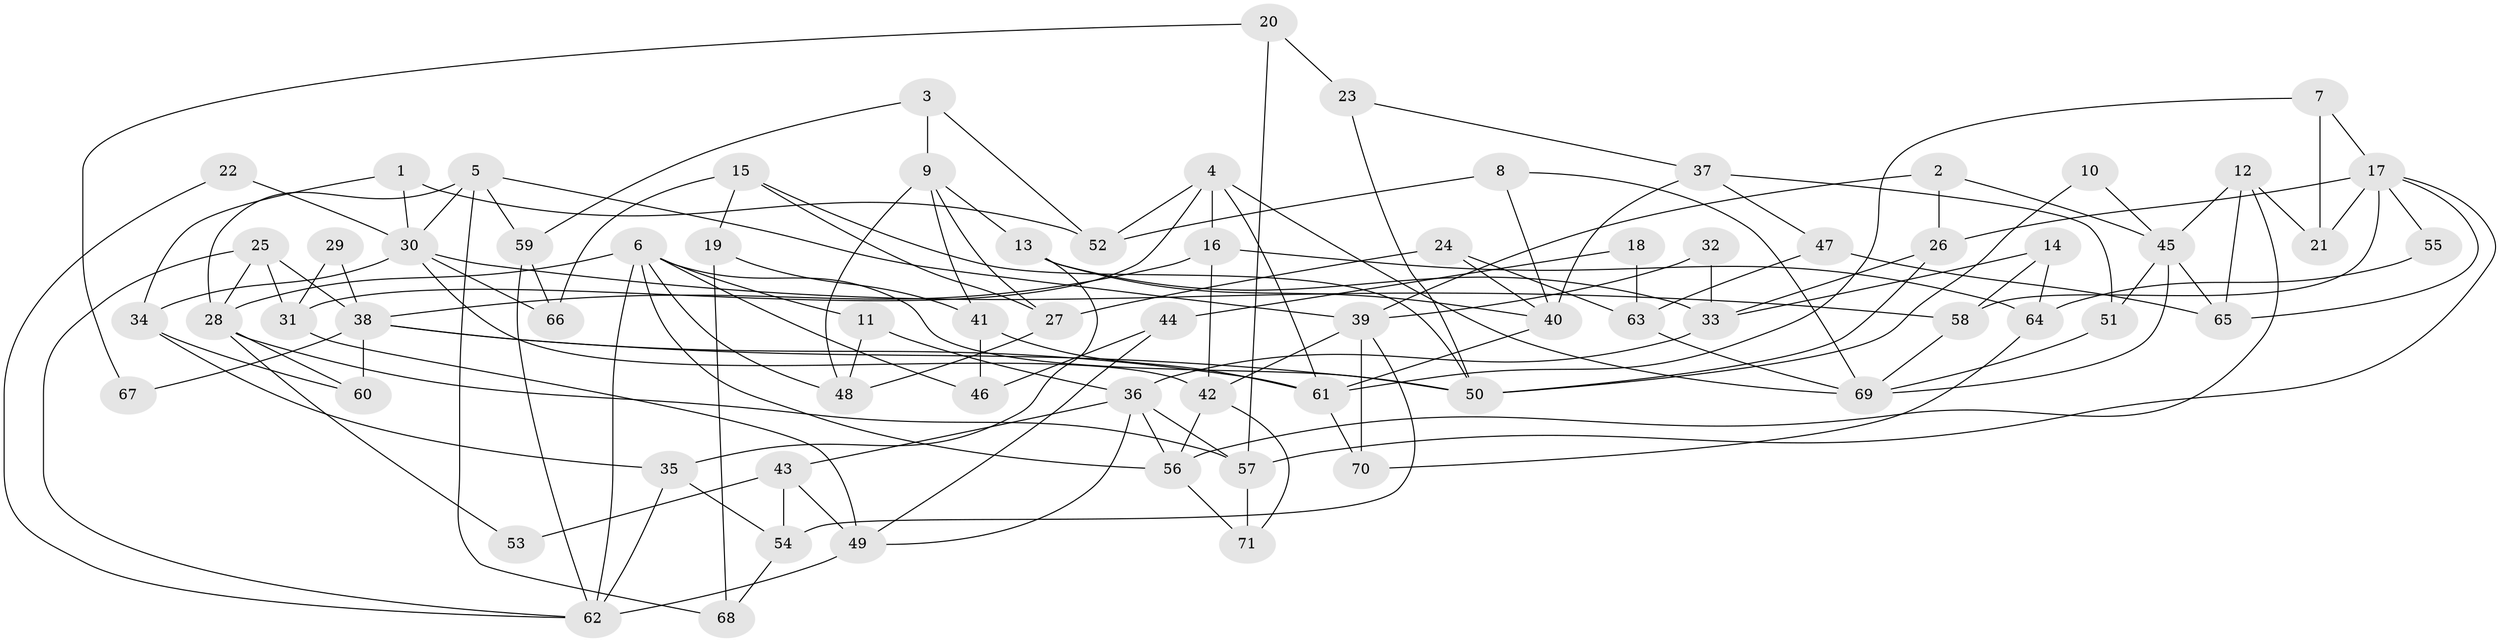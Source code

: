 // Generated by graph-tools (version 1.1) at 2025/36/03/09/25 02:36:01]
// undirected, 71 vertices, 142 edges
graph export_dot {
graph [start="1"]
  node [color=gray90,style=filled];
  1;
  2;
  3;
  4;
  5;
  6;
  7;
  8;
  9;
  10;
  11;
  12;
  13;
  14;
  15;
  16;
  17;
  18;
  19;
  20;
  21;
  22;
  23;
  24;
  25;
  26;
  27;
  28;
  29;
  30;
  31;
  32;
  33;
  34;
  35;
  36;
  37;
  38;
  39;
  40;
  41;
  42;
  43;
  44;
  45;
  46;
  47;
  48;
  49;
  50;
  51;
  52;
  53;
  54;
  55;
  56;
  57;
  58;
  59;
  60;
  61;
  62;
  63;
  64;
  65;
  66;
  67;
  68;
  69;
  70;
  71;
  1 -- 30;
  1 -- 34;
  1 -- 52;
  2 -- 45;
  2 -- 26;
  2 -- 39;
  3 -- 52;
  3 -- 9;
  3 -- 59;
  4 -- 52;
  4 -- 61;
  4 -- 16;
  4 -- 31;
  4 -- 69;
  5 -- 39;
  5 -- 30;
  5 -- 28;
  5 -- 59;
  5 -- 68;
  6 -- 28;
  6 -- 50;
  6 -- 11;
  6 -- 46;
  6 -- 48;
  6 -- 56;
  6 -- 62;
  7 -- 21;
  7 -- 17;
  7 -- 61;
  8 -- 40;
  8 -- 69;
  8 -- 52;
  9 -- 13;
  9 -- 48;
  9 -- 27;
  9 -- 41;
  10 -- 50;
  10 -- 45;
  11 -- 36;
  11 -- 48;
  12 -- 56;
  12 -- 65;
  12 -- 21;
  12 -- 45;
  13 -- 35;
  13 -- 33;
  13 -- 40;
  14 -- 64;
  14 -- 58;
  14 -- 33;
  15 -- 27;
  15 -- 66;
  15 -- 19;
  15 -- 50;
  16 -- 38;
  16 -- 42;
  16 -- 64;
  17 -- 65;
  17 -- 26;
  17 -- 21;
  17 -- 55;
  17 -- 57;
  17 -- 58;
  18 -- 44;
  18 -- 63;
  19 -- 68;
  19 -- 41;
  20 -- 57;
  20 -- 23;
  20 -- 67;
  22 -- 30;
  22 -- 62;
  23 -- 37;
  23 -- 50;
  24 -- 27;
  24 -- 40;
  24 -- 63;
  25 -- 31;
  25 -- 62;
  25 -- 28;
  25 -- 38;
  26 -- 33;
  26 -- 50;
  27 -- 48;
  28 -- 53;
  28 -- 57;
  28 -- 60;
  29 -- 38;
  29 -- 31;
  30 -- 42;
  30 -- 34;
  30 -- 58;
  30 -- 66;
  31 -- 49;
  32 -- 33;
  32 -- 39;
  33 -- 36;
  34 -- 35;
  34 -- 60;
  35 -- 62;
  35 -- 54;
  36 -- 56;
  36 -- 57;
  36 -- 43;
  36 -- 49;
  37 -- 51;
  37 -- 40;
  37 -- 47;
  38 -- 61;
  38 -- 50;
  38 -- 60;
  38 -- 67;
  39 -- 42;
  39 -- 54;
  39 -- 70;
  40 -- 61;
  41 -- 46;
  41 -- 61;
  42 -- 56;
  42 -- 71;
  43 -- 49;
  43 -- 53;
  43 -- 54;
  44 -- 46;
  44 -- 49;
  45 -- 69;
  45 -- 51;
  45 -- 65;
  47 -- 63;
  47 -- 65;
  49 -- 62;
  51 -- 69;
  54 -- 68;
  55 -- 64;
  56 -- 71;
  57 -- 71;
  58 -- 69;
  59 -- 62;
  59 -- 66;
  61 -- 70;
  63 -- 69;
  64 -- 70;
}
